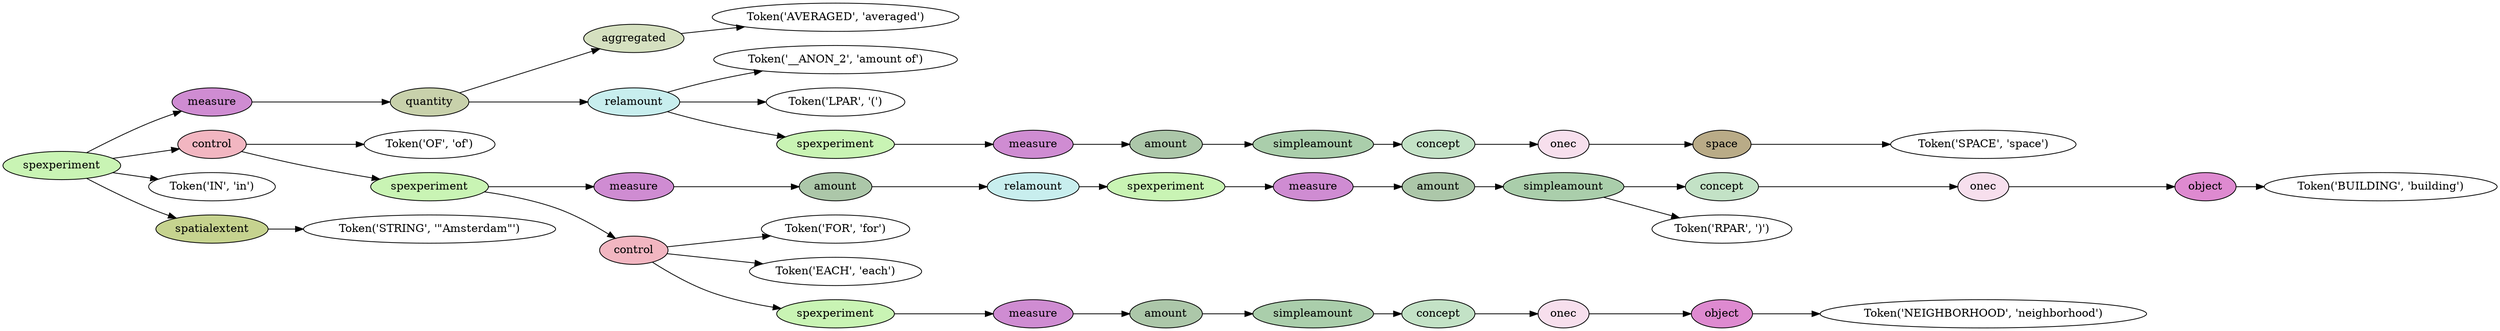 digraph G {
rankdir=LR;
0 [label="Token('AVERAGED', 'averaged')"];
1 [fillcolor="#d5e0c0", label=aggregated, style=filled];
1 -> 0;
2 [label="Token('__ANON_2', 'amount of')"];
3 [label="Token('LPAR', '(')"];
4 [label="Token('SPACE', 'space')"];
5 [fillcolor="#b9ab87", label=space, style=filled];
5 -> 4;
6 [fillcolor="#f7dfed", label=onec, style=filled];
6 -> 5;
7 [fillcolor="#c3e2c6", label=concept, style=filled];
7 -> 6;
8 [fillcolor="#aaceab", label=simpleamount, style=filled];
8 -> 7;
9 [fillcolor="#acc7a9", label=amount, style=filled];
9 -> 8;
10 [fillcolor="#cf8cd2", label=measure, style=filled];
10 -> 9;
11 [fillcolor="#c9f4b4", label=spexperiment, style=filled];
11 -> 10;
12 [fillcolor="#c8eeee", label=relamount, style=filled];
12 -> 2;
12 -> 3;
12 -> 11;
13 [fillcolor="#c8d1ab", label=quantity, style=filled];
13 -> 1;
13 -> 12;
14 [fillcolor="#cf8cd2", label=measure, style=filled];
14 -> 13;
15 [label="Token('OF', 'of')"];
16 [label="Token('BUILDING', 'building')"];
17 [fillcolor="#de8ad0", label=object, style=filled];
17 -> 16;
18 [fillcolor="#f7dfed", label=onec, style=filled];
18 -> 17;
19 [fillcolor="#c3e2c6", label=concept, style=filled];
19 -> 18;
20 [label="Token('RPAR', ')')"];
21 [fillcolor="#aaceab", label=simpleamount, style=filled];
21 -> 19;
21 -> 20;
22 [fillcolor="#acc7a9", label=amount, style=filled];
22 -> 21;
23 [fillcolor="#cf8cd2", label=measure, style=filled];
23 -> 22;
24 [fillcolor="#c9f4b4", label=spexperiment, style=filled];
24 -> 23;
25 [fillcolor="#c8eeee", label=relamount, style=filled];
25 -> 24;
26 [fillcolor="#acc7a9", label=amount, style=filled];
26 -> 25;
27 [fillcolor="#cf8cd2", label=measure, style=filled];
27 -> 26;
28 [label="Token('FOR', 'for')"];
29 [label="Token('EACH', 'each')"];
30 [label="Token('NEIGHBORHOOD', 'neighborhood')"];
31 [fillcolor="#de8ad0", label=object, style=filled];
31 -> 30;
32 [fillcolor="#f7dfed", label=onec, style=filled];
32 -> 31;
33 [fillcolor="#c3e2c6", label=concept, style=filled];
33 -> 32;
34 [fillcolor="#aaceab", label=simpleamount, style=filled];
34 -> 33;
35 [fillcolor="#acc7a9", label=amount, style=filled];
35 -> 34;
36 [fillcolor="#cf8cd2", label=measure, style=filled];
36 -> 35;
37 [fillcolor="#c9f4b4", label=spexperiment, style=filled];
37 -> 36;
38 [fillcolor="#f2b6c1", label=control, style=filled];
38 -> 28;
38 -> 29;
38 -> 37;
39 [fillcolor="#c9f4b4", label=spexperiment, style=filled];
39 -> 27;
39 -> 38;
40 [fillcolor="#f2b6c1", label=control, style=filled];
40 -> 15;
40 -> 39;
41 [label="Token('IN', 'in')"];
42 [label="Token('STRING', '\"Amsterdam\"')"];
43 [fillcolor="#c6d38f", label=spatialextent, style=filled];
43 -> 42;
44 [fillcolor="#c9f4b4", label=spexperiment, style=filled];
44 -> 14;
44 -> 40;
44 -> 41;
44 -> 43;
}
